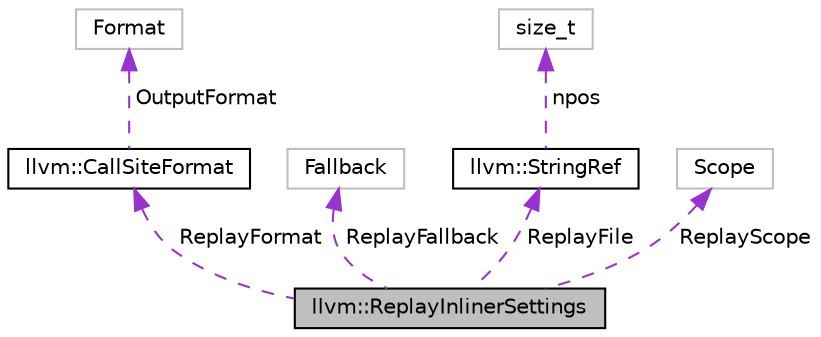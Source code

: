 digraph "llvm::ReplayInlinerSettings"
{
 // LATEX_PDF_SIZE
  bgcolor="transparent";
  edge [fontname="Helvetica",fontsize="10",labelfontname="Helvetica",labelfontsize="10"];
  node [fontname="Helvetica",fontsize="10",shape=record];
  Node1 [label="llvm::ReplayInlinerSettings",height=0.2,width=0.4,color="black", fillcolor="grey75", style="filled", fontcolor="black",tooltip="Replay Inliner Setup."];
  Node2 -> Node1 [dir="back",color="darkorchid3",fontsize="10",style="dashed",label=" ReplayFormat" ,fontname="Helvetica"];
  Node2 [label="llvm::CallSiteFormat",height=0.2,width=0.4,color="black",URL="$structllvm_1_1CallSiteFormat.html",tooltip=" "];
  Node3 -> Node2 [dir="back",color="darkorchid3",fontsize="10",style="dashed",label=" OutputFormat" ,fontname="Helvetica"];
  Node3 [label="Format",height=0.2,width=0.4,color="grey75",tooltip=" "];
  Node4 -> Node1 [dir="back",color="darkorchid3",fontsize="10",style="dashed",label=" ReplayFallback" ,fontname="Helvetica"];
  Node4 [label="Fallback",height=0.2,width=0.4,color="grey75",tooltip=" "];
  Node5 -> Node1 [dir="back",color="darkorchid3",fontsize="10",style="dashed",label=" ReplayFile" ,fontname="Helvetica"];
  Node5 [label="llvm::StringRef",height=0.2,width=0.4,color="black",URL="$classllvm_1_1StringRef.html",tooltip="StringRef - Represent a constant reference to a string, i.e."];
  Node6 -> Node5 [dir="back",color="darkorchid3",fontsize="10",style="dashed",label=" npos" ,fontname="Helvetica"];
  Node6 [label="size_t",height=0.2,width=0.4,color="grey75",tooltip=" "];
  Node7 -> Node1 [dir="back",color="darkorchid3",fontsize="10",style="dashed",label=" ReplayScope" ,fontname="Helvetica"];
  Node7 [label="Scope",height=0.2,width=0.4,color="grey75",tooltip=" "];
}
